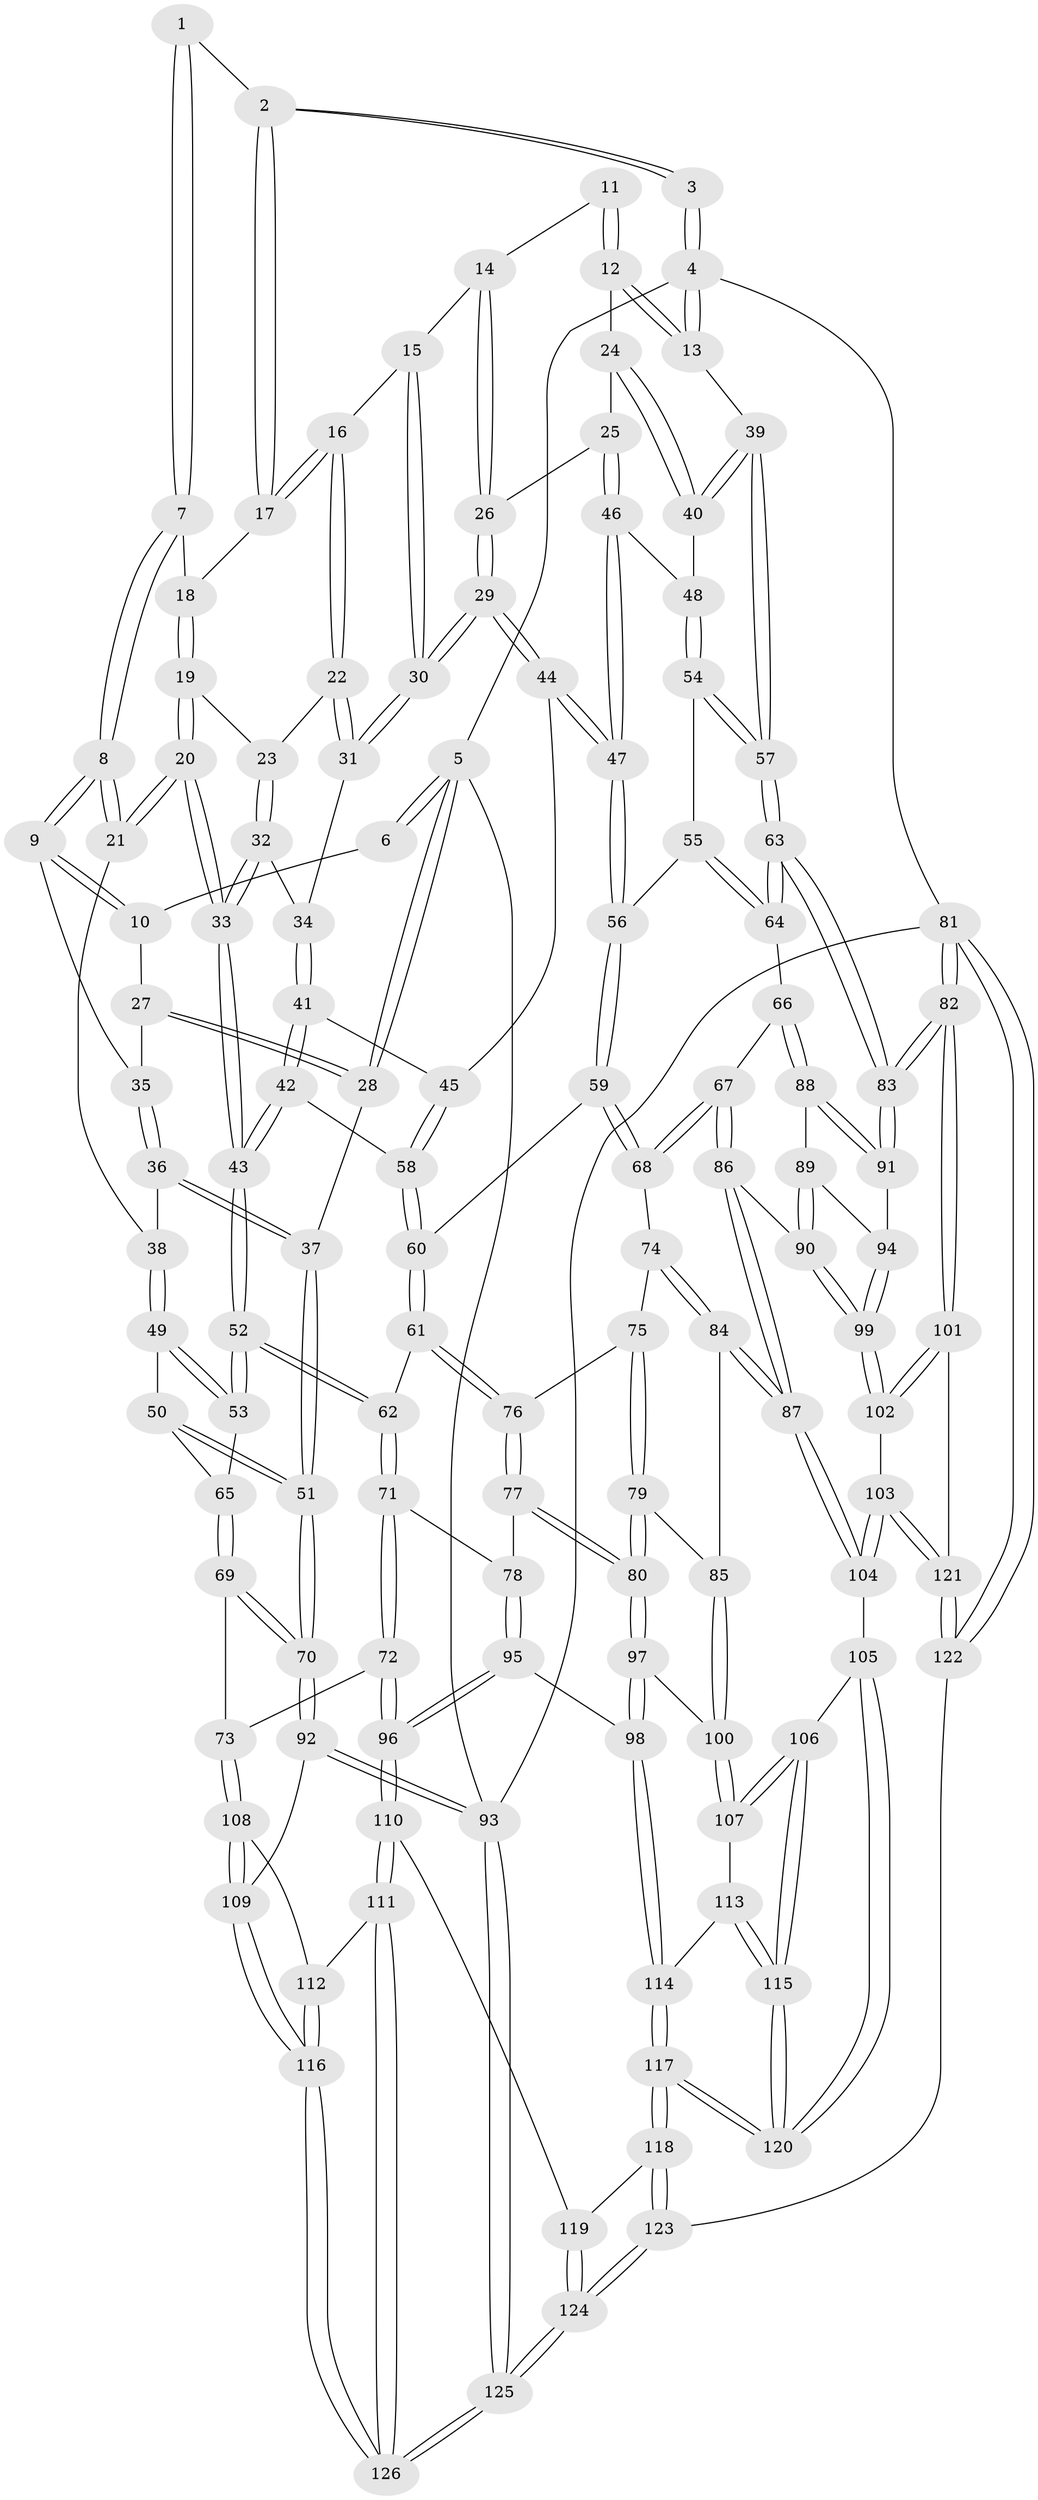 // coarse degree distribution, {3: 0.47619047619047616, 4: 0.49206349206349204, 5: 0.031746031746031744}
// Generated by graph-tools (version 1.1) at 2025/45/03/06/25 01:45:11]
// undirected, 126 vertices, 312 edges
graph export_dot {
graph [start="1"]
  node [color=gray90,style=filled];
  1 [pos="+0.32031476877582216+0"];
  2 [pos="+0.5111162082614805+0"];
  3 [pos="+0.7690320782006278+0"];
  4 [pos="+1+0"];
  5 [pos="+0+0"];
  6 [pos="+0.08022457025572334+0"];
  7 [pos="+0.30934257362192413+0.05587340220157053"];
  8 [pos="+0.23536565325743575+0.1142876845070609"];
  9 [pos="+0.23133386982070178+0.11110820740877941"];
  10 [pos="+0.18027532673052996+0.05170059968844978"];
  11 [pos="+0.7776027853852284+0"];
  12 [pos="+0.9420363609953935+0.11086487404062882"];
  13 [pos="+1+0.02567522254164489"];
  14 [pos="+0.7481776901146914+0.05756802681329119"];
  15 [pos="+0.6354866107612684+0.10782113347427959"];
  16 [pos="+0.5502173174204689+0.07172796972364612"];
  17 [pos="+0.5102975798469638+0"];
  18 [pos="+0.38525362398538754+0.057246763923476204"];
  19 [pos="+0.39296718063549824+0.1035686731671308"];
  20 [pos="+0.3521761250251076+0.21776950311620275"];
  21 [pos="+0.2793204108200753+0.20466377956442983"];
  22 [pos="+0.5490505756221776+0.07370817197110967"];
  23 [pos="+0.5255835850047078+0.09830330746990519"];
  24 [pos="+0.8976630967861109+0.1554709402128789"];
  25 [pos="+0.821487782498985+0.18977393372601373"];
  26 [pos="+0.815479020198705+0.18744805160467612"];
  27 [pos="+0.05947613680299581+0.13684290823316417"];
  28 [pos="+0+0.2078146320074062"];
  29 [pos="+0.6823470820012946+0.2321100378245743"];
  30 [pos="+0.6724907901948363+0.22576065199891424"];
  31 [pos="+0.5916007624450886+0.2275637563476643"];
  32 [pos="+0.47434660648999694+0.20494871996265657"];
  33 [pos="+0.3750935558661323+0.23448929079432845"];
  34 [pos="+0.5465782523211346+0.24926790884586547"];
  35 [pos="+0.12648224466334146+0.17428387819234956"];
  36 [pos="+0.13700411428456855+0.2120623045913424"];
  37 [pos="+0+0.3991392827899488"];
  38 [pos="+0.253916865109395+0.22857911607606235"];
  39 [pos="+1+0.3646826040039852"];
  40 [pos="+1+0.3142151540193073"];
  41 [pos="+0.5465814284881075+0.2887761334886707"];
  42 [pos="+0.42528295780327446+0.3697138459300718"];
  43 [pos="+0.407814714148432+0.37450118109903424"];
  44 [pos="+0.6735438740994711+0.34713489528638825"];
  45 [pos="+0.6047381677249416+0.3669676075608297"];
  46 [pos="+0.8480398549286022+0.3091191137657493"];
  47 [pos="+0.7035424379560857+0.36983054115206027"];
  48 [pos="+0.871265805508085+0.3345585598455406"];
  49 [pos="+0.22524085692607515+0.27940831785641346"];
  50 [pos="+0.12208995596461379+0.402352682785151"];
  51 [pos="+0+0.48362740252572756"];
  52 [pos="+0.38481111001903995+0.4420522728954914"];
  53 [pos="+0.37650265053037707+0.44246117615971753"];
  54 [pos="+0.8667639047697043+0.4312853357206662"];
  55 [pos="+0.8588114206305192+0.4453570552755743"];
  56 [pos="+0.737809814832263+0.4669025009672241"];
  57 [pos="+1+0.4426845730113916"];
  58 [pos="+0.5945674176086692+0.3799199542267827"];
  59 [pos="+0.7245384014409535+0.49190585828923805"];
  60 [pos="+0.5786230394341962+0.45217325910572403"];
  61 [pos="+0.5368688406800409+0.5005727097187033"];
  62 [pos="+0.42848354866528726+0.504364568168071"];
  63 [pos="+1+0.48264016802898346"];
  64 [pos="+0.9037047727556602+0.5613710185617989"];
  65 [pos="+0.3633986761994111+0.44464870579721383"];
  66 [pos="+0.8890510936187674+0.587144983054536"];
  67 [pos="+0.7817987564470744+0.6000022605534745"];
  68 [pos="+0.7156644666266518+0.5586043630619549"];
  69 [pos="+0.17944846563870467+0.6255854177964051"];
  70 [pos="+0+0.4841947112493741"];
  71 [pos="+0.4157921670814592+0.5935641445255566"];
  72 [pos="+0.3162918886306981+0.6632899258991766"];
  73 [pos="+0.21512337448804547+0.6626684484800539"];
  74 [pos="+0.7008550632184813+0.567701406870488"];
  75 [pos="+0.66808961168886+0.5755957032390572"];
  76 [pos="+0.5986829462621337+0.5672160528692289"];
  77 [pos="+0.5415301821182783+0.6689568336033542"];
  78 [pos="+0.4461854952032788+0.6256067279837482"];
  79 [pos="+0.6283317281379992+0.6814217079448361"];
  80 [pos="+0.5549406965583505+0.6947347454254966"];
  81 [pos="+1+1"];
  82 [pos="+1+1"];
  83 [pos="+1+0.7123210630357466"];
  84 [pos="+0.6965503032415413+0.7179303743265057"];
  85 [pos="+0.6839743037535537+0.7145566421416055"];
  86 [pos="+0.7781453012282681+0.7116223479742795"];
  87 [pos="+0.7377063923831113+0.7563731809769824"];
  88 [pos="+0.8927427275860809+0.5993221011518715"];
  89 [pos="+0.8894790889211448+0.6407612905969049"];
  90 [pos="+0.853251927064984+0.7101622443859423"];
  91 [pos="+1+0.6898386451572259"];
  92 [pos="+0+0.6666917351834315"];
  93 [pos="+0+1"];
  94 [pos="+0.9434182163723148+0.7169688383456119"];
  95 [pos="+0.43931161250976025+0.7923507879364061"];
  96 [pos="+0.39421222058940236+0.8027622141733596"];
  97 [pos="+0.5530045339581351+0.7129497414520968"];
  98 [pos="+0.4629440525756758+0.7960829442033578"];
  99 [pos="+0.9016852722186331+0.7740796714317383"];
  100 [pos="+0.5927258972015047+0.7625049762557786"];
  101 [pos="+0.9641227337904215+0.912248837273996"];
  102 [pos="+0.904713519755323+0.861421562942926"];
  103 [pos="+0.7528542178730507+0.8395351845165328"];
  104 [pos="+0.7369663204530322+0.8165413628822938"];
  105 [pos="+0.7235485654030342+0.8169200266780633"];
  106 [pos="+0.6441339527024621+0.7997838467058188"];
  107 [pos="+0.5977605365229086+0.7755910523131496"];
  108 [pos="+0.2105834300715253+0.7203414333276358"];
  109 [pos="+0.0645950509578682+0.8118269579561503"];
  110 [pos="+0.3608503551035813+0.8440034219370247"];
  111 [pos="+0.2967383828621121+0.872124415945737"];
  112 [pos="+0.21142024264904188+0.7245991777073653"];
  113 [pos="+0.5933167462103458+0.7825627081240691"];
  114 [pos="+0.48937004676570245+0.824735889855613"];
  115 [pos="+0.5494746777078536+0.9070210880286942"];
  116 [pos="+0.12913121523683518+0.8984062152291884"];
  117 [pos="+0.5475408602181281+0.9095904044690817"];
  118 [pos="+0.5460116390904545+1"];
  119 [pos="+0.37685043357812475+0.8634607362677029"];
  120 [pos="+0.5490989173186999+0.9077751753994493"];
  121 [pos="+0.7014737868424441+0.9817592366394179"];
  122 [pos="+0.6088455577603864+1"];
  123 [pos="+0.5756435404512545+1"];
  124 [pos="+0.44136229160483625+1"];
  125 [pos="+0.13976017640935665+1"];
  126 [pos="+0.18035833609824536+1"];
  1 -- 2;
  1 -- 7;
  1 -- 7;
  2 -- 3;
  2 -- 3;
  2 -- 17;
  2 -- 17;
  3 -- 4;
  3 -- 4;
  4 -- 5;
  4 -- 13;
  4 -- 13;
  4 -- 81;
  5 -- 6;
  5 -- 6;
  5 -- 28;
  5 -- 28;
  5 -- 93;
  6 -- 10;
  7 -- 8;
  7 -- 8;
  7 -- 18;
  8 -- 9;
  8 -- 9;
  8 -- 21;
  8 -- 21;
  9 -- 10;
  9 -- 10;
  9 -- 35;
  10 -- 27;
  11 -- 12;
  11 -- 12;
  11 -- 14;
  12 -- 13;
  12 -- 13;
  12 -- 24;
  13 -- 39;
  14 -- 15;
  14 -- 26;
  14 -- 26;
  15 -- 16;
  15 -- 30;
  15 -- 30;
  16 -- 17;
  16 -- 17;
  16 -- 22;
  16 -- 22;
  17 -- 18;
  18 -- 19;
  18 -- 19;
  19 -- 20;
  19 -- 20;
  19 -- 23;
  20 -- 21;
  20 -- 21;
  20 -- 33;
  20 -- 33;
  21 -- 38;
  22 -- 23;
  22 -- 31;
  22 -- 31;
  23 -- 32;
  23 -- 32;
  24 -- 25;
  24 -- 40;
  24 -- 40;
  25 -- 26;
  25 -- 46;
  25 -- 46;
  26 -- 29;
  26 -- 29;
  27 -- 28;
  27 -- 28;
  27 -- 35;
  28 -- 37;
  29 -- 30;
  29 -- 30;
  29 -- 44;
  29 -- 44;
  30 -- 31;
  30 -- 31;
  31 -- 34;
  32 -- 33;
  32 -- 33;
  32 -- 34;
  33 -- 43;
  33 -- 43;
  34 -- 41;
  34 -- 41;
  35 -- 36;
  35 -- 36;
  36 -- 37;
  36 -- 37;
  36 -- 38;
  37 -- 51;
  37 -- 51;
  38 -- 49;
  38 -- 49;
  39 -- 40;
  39 -- 40;
  39 -- 57;
  39 -- 57;
  40 -- 48;
  41 -- 42;
  41 -- 42;
  41 -- 45;
  42 -- 43;
  42 -- 43;
  42 -- 58;
  43 -- 52;
  43 -- 52;
  44 -- 45;
  44 -- 47;
  44 -- 47;
  45 -- 58;
  45 -- 58;
  46 -- 47;
  46 -- 47;
  46 -- 48;
  47 -- 56;
  47 -- 56;
  48 -- 54;
  48 -- 54;
  49 -- 50;
  49 -- 53;
  49 -- 53;
  50 -- 51;
  50 -- 51;
  50 -- 65;
  51 -- 70;
  51 -- 70;
  52 -- 53;
  52 -- 53;
  52 -- 62;
  52 -- 62;
  53 -- 65;
  54 -- 55;
  54 -- 57;
  54 -- 57;
  55 -- 56;
  55 -- 64;
  55 -- 64;
  56 -- 59;
  56 -- 59;
  57 -- 63;
  57 -- 63;
  58 -- 60;
  58 -- 60;
  59 -- 60;
  59 -- 68;
  59 -- 68;
  60 -- 61;
  60 -- 61;
  61 -- 62;
  61 -- 76;
  61 -- 76;
  62 -- 71;
  62 -- 71;
  63 -- 64;
  63 -- 64;
  63 -- 83;
  63 -- 83;
  64 -- 66;
  65 -- 69;
  65 -- 69;
  66 -- 67;
  66 -- 88;
  66 -- 88;
  67 -- 68;
  67 -- 68;
  67 -- 86;
  67 -- 86;
  68 -- 74;
  69 -- 70;
  69 -- 70;
  69 -- 73;
  70 -- 92;
  70 -- 92;
  71 -- 72;
  71 -- 72;
  71 -- 78;
  72 -- 73;
  72 -- 96;
  72 -- 96;
  73 -- 108;
  73 -- 108;
  74 -- 75;
  74 -- 84;
  74 -- 84;
  75 -- 76;
  75 -- 79;
  75 -- 79;
  76 -- 77;
  76 -- 77;
  77 -- 78;
  77 -- 80;
  77 -- 80;
  78 -- 95;
  78 -- 95;
  79 -- 80;
  79 -- 80;
  79 -- 85;
  80 -- 97;
  80 -- 97;
  81 -- 82;
  81 -- 82;
  81 -- 122;
  81 -- 122;
  81 -- 93;
  82 -- 83;
  82 -- 83;
  82 -- 101;
  82 -- 101;
  83 -- 91;
  83 -- 91;
  84 -- 85;
  84 -- 87;
  84 -- 87;
  85 -- 100;
  85 -- 100;
  86 -- 87;
  86 -- 87;
  86 -- 90;
  87 -- 104;
  87 -- 104;
  88 -- 89;
  88 -- 91;
  88 -- 91;
  89 -- 90;
  89 -- 90;
  89 -- 94;
  90 -- 99;
  90 -- 99;
  91 -- 94;
  92 -- 93;
  92 -- 93;
  92 -- 109;
  93 -- 125;
  93 -- 125;
  94 -- 99;
  94 -- 99;
  95 -- 96;
  95 -- 96;
  95 -- 98;
  96 -- 110;
  96 -- 110;
  97 -- 98;
  97 -- 98;
  97 -- 100;
  98 -- 114;
  98 -- 114;
  99 -- 102;
  99 -- 102;
  100 -- 107;
  100 -- 107;
  101 -- 102;
  101 -- 102;
  101 -- 121;
  102 -- 103;
  103 -- 104;
  103 -- 104;
  103 -- 121;
  103 -- 121;
  104 -- 105;
  105 -- 106;
  105 -- 120;
  105 -- 120;
  106 -- 107;
  106 -- 107;
  106 -- 115;
  106 -- 115;
  107 -- 113;
  108 -- 109;
  108 -- 109;
  108 -- 112;
  109 -- 116;
  109 -- 116;
  110 -- 111;
  110 -- 111;
  110 -- 119;
  111 -- 112;
  111 -- 126;
  111 -- 126;
  112 -- 116;
  112 -- 116;
  113 -- 114;
  113 -- 115;
  113 -- 115;
  114 -- 117;
  114 -- 117;
  115 -- 120;
  115 -- 120;
  116 -- 126;
  116 -- 126;
  117 -- 118;
  117 -- 118;
  117 -- 120;
  117 -- 120;
  118 -- 119;
  118 -- 123;
  118 -- 123;
  119 -- 124;
  119 -- 124;
  121 -- 122;
  121 -- 122;
  122 -- 123;
  123 -- 124;
  123 -- 124;
  124 -- 125;
  124 -- 125;
  125 -- 126;
  125 -- 126;
}
